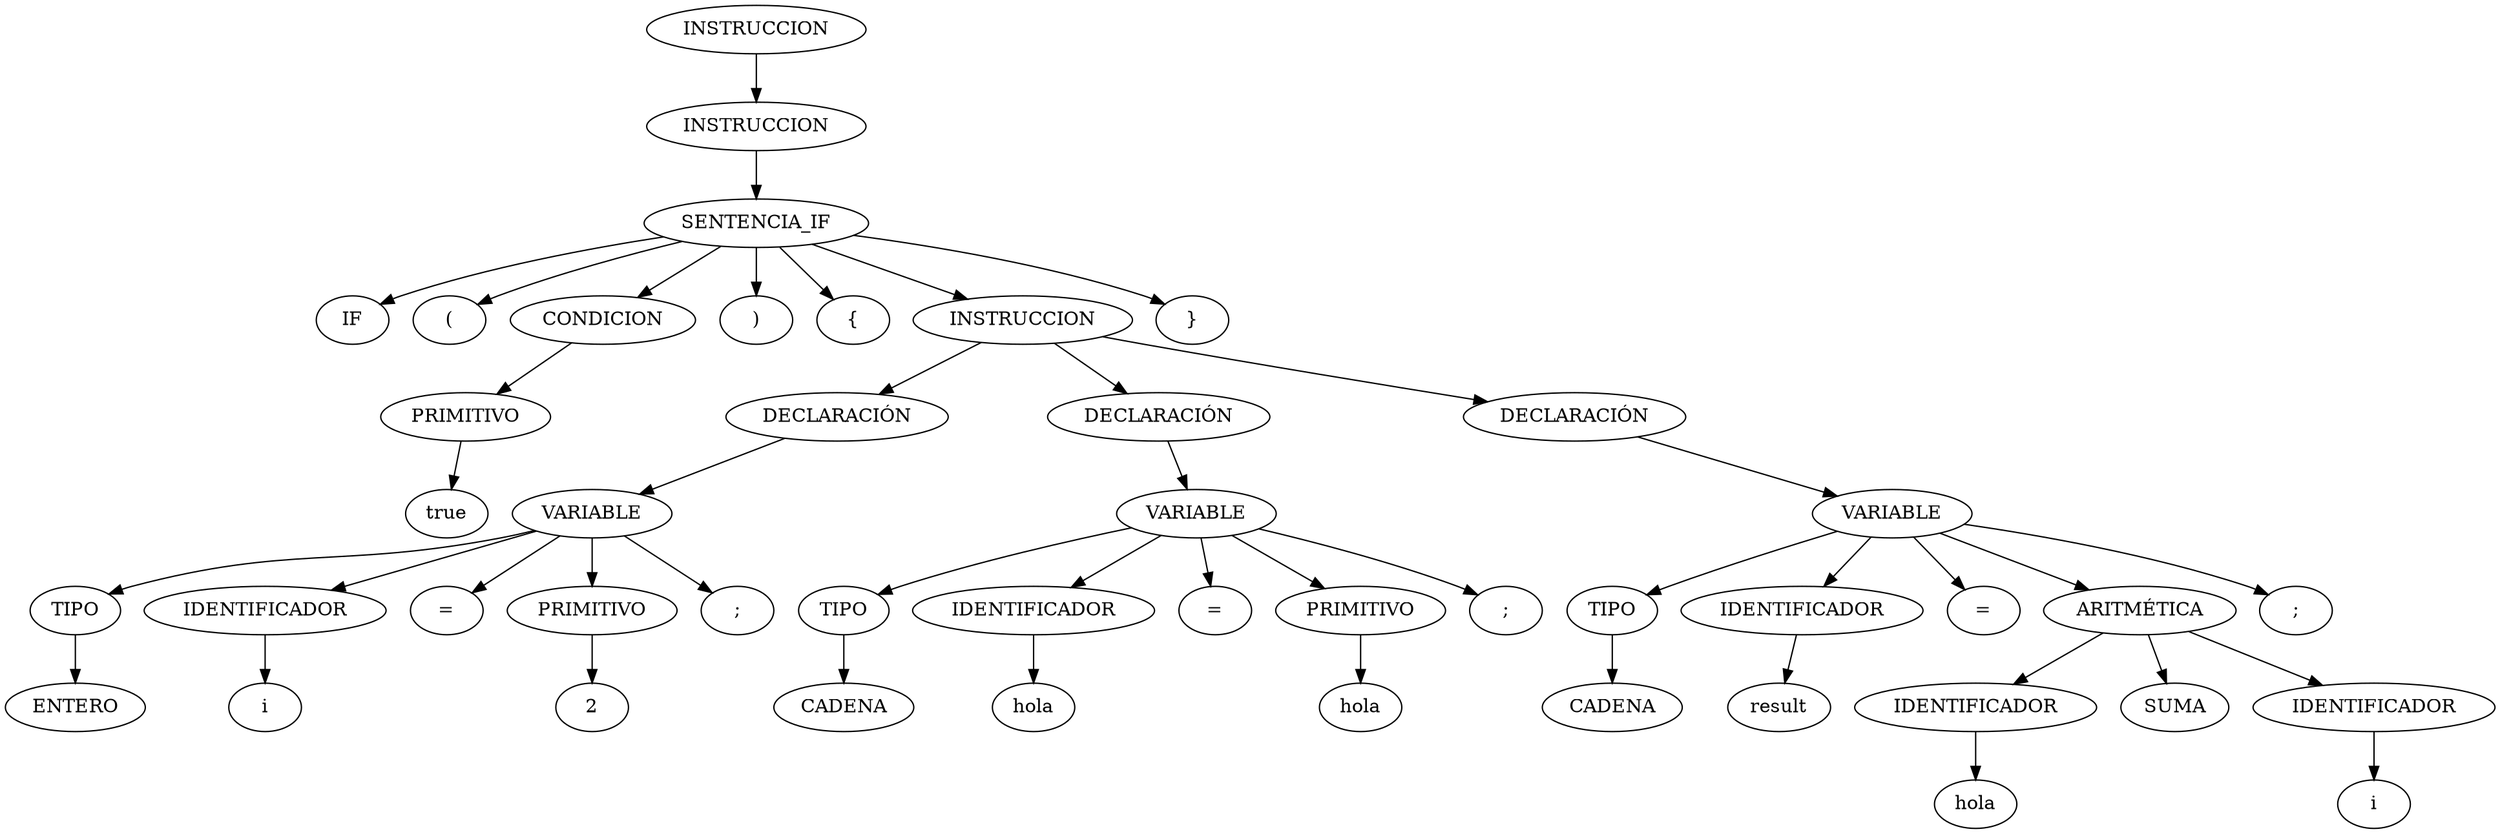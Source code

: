 digraph {
n0[label="INSTRUCCION"];
n1[label="INSTRUCCION"];
n0->n1;
n2[label="SENTENCIA_IF"];
n1->n2;
n3[label="IF"];
n2->n3;
n4[label="("];
n2->n4;
n5[label="CONDICION"];
n2->n5;
n6[label="PRIMITIVO"];
n5->n6;
n7[label="true"];
n6->n7;
n8[label=")"];
n2->n8;
n9[label="{"];
n2->n9;
n10[label="INSTRUCCION"];
n2->n10;
n11[label="DECLARACIÓN"];
n10->n11;
n12[label="VARIABLE"];
n11->n12;
n13[label="TIPO"];
n12->n13;
n14[label="ENTERO"];
n13->n14;
n15[label="IDENTIFICADOR"];
n12->n15;
n16[label="i"];
n15->n16;
n17[label="="];
n12->n17;
n18[label="PRIMITIVO"];
n12->n18;
n19[label="2"];
n18->n19;
n20[label=";"];
n12->n20;
n21[label="DECLARACIÓN"];
n10->n21;
n22[label="VARIABLE"];
n21->n22;
n23[label="TIPO"];
n22->n23;
n24[label="CADENA"];
n23->n24;
n25[label="IDENTIFICADOR"];
n22->n25;
n26[label="hola"];
n25->n26;
n27[label="="];
n22->n27;
n28[label="PRIMITIVO"];
n22->n28;
n29[label="hola"];
n28->n29;
n30[label=";"];
n22->n30;
n31[label="DECLARACIÓN"];
n10->n31;
n32[label="VARIABLE"];
n31->n32;
n33[label="TIPO"];
n32->n33;
n34[label="CADENA"];
n33->n34;
n35[label="IDENTIFICADOR"];
n32->n35;
n36[label="result"];
n35->n36;
n37[label="="];
n32->n37;
n38[label="ARITMÉTICA"];
n32->n38;
n39[label="IDENTIFICADOR"];
n38->n39;
n40[label="hola"];
n39->n40;
n41[label="SUMA"];
n38->n41;
n42[label="IDENTIFICADOR"];
n38->n42;
n43[label="i"];
n42->n43;
n44[label=";"];
n32->n44;
n45[label="}"];
n2->n45;
}